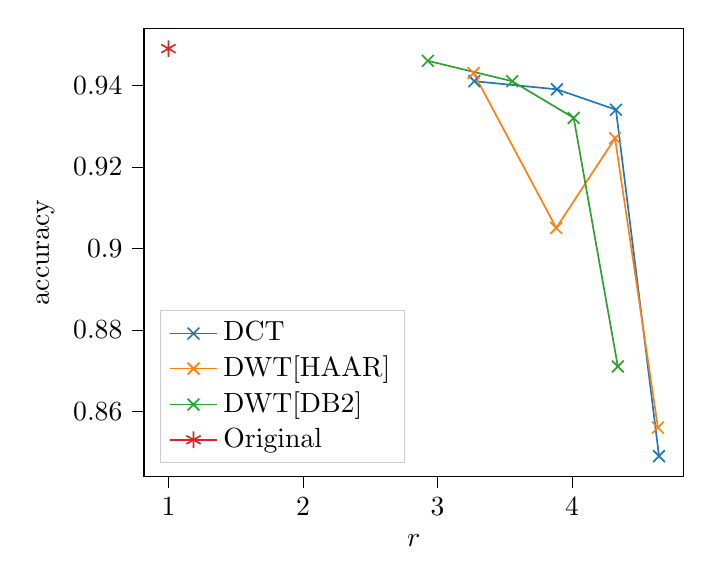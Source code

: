% This file was created with tikzplotlib v0.10.1.
\begin{tikzpicture}

\definecolor{crimson2143940}{RGB}{214,39,40}
\definecolor{darkgray176}{RGB}{176,176,176}
\definecolor{darkorange25512714}{RGB}{255,127,14}
\definecolor{forestgreen4416044}{RGB}{44,160,44}
\definecolor{lightgray204}{RGB}{204,204,204}
\definecolor{steelblue31119180}{RGB}{31,119,180}

\begin{axis}[
legend cell align={left},
legend style={
  fill opacity=0.8,
  draw opacity=1,
  text opacity=1,
  at={(0.03,0.03)},
  anchor=south west,
  draw=lightgray204
},
tick align=outside,
tick pos=left,
x grid style={darkgray176},
xlabel={\(\displaystyle r\)},
xmin=0.818, xmax=4.829,
xtick style={color=black},
y grid style={darkgray176},
ylabel={accuracy},
ymin=0.844, ymax=0.954,
ytick style={color=black}
]
\addplot [semithick, steelblue31119180, mark=x, mark size=3.0, mark options={solid}]
table {%
4.646 0.849
4.326 0.934
3.888 0.939
3.273 0.941
};
\addlegendentry{DCT}
\addplot [semithick, darkorange25512714, mark=x, mark size=3.0, mark options={solid}]
table {%
4.638 0.856
4.319 0.927
3.882 0.905
3.268 0.943
};
\addlegendentry{DWT[HAAR]}
\addplot [semithick, forestgreen4416044, mark=x, mark size=3.0, mark options={solid}]
table {%
4.34 0.871
4.012 0.932
3.555 0.941
2.928 0.946
};
\addlegendentry{DWT[DB2]}
\addplot [semithick, crimson2143940, mark=asterisk, mark size=3.0, mark options={solid}]
table {%
1.0 0.949
};
\addlegendentry{Original}
\end{axis}

\end{tikzpicture}

